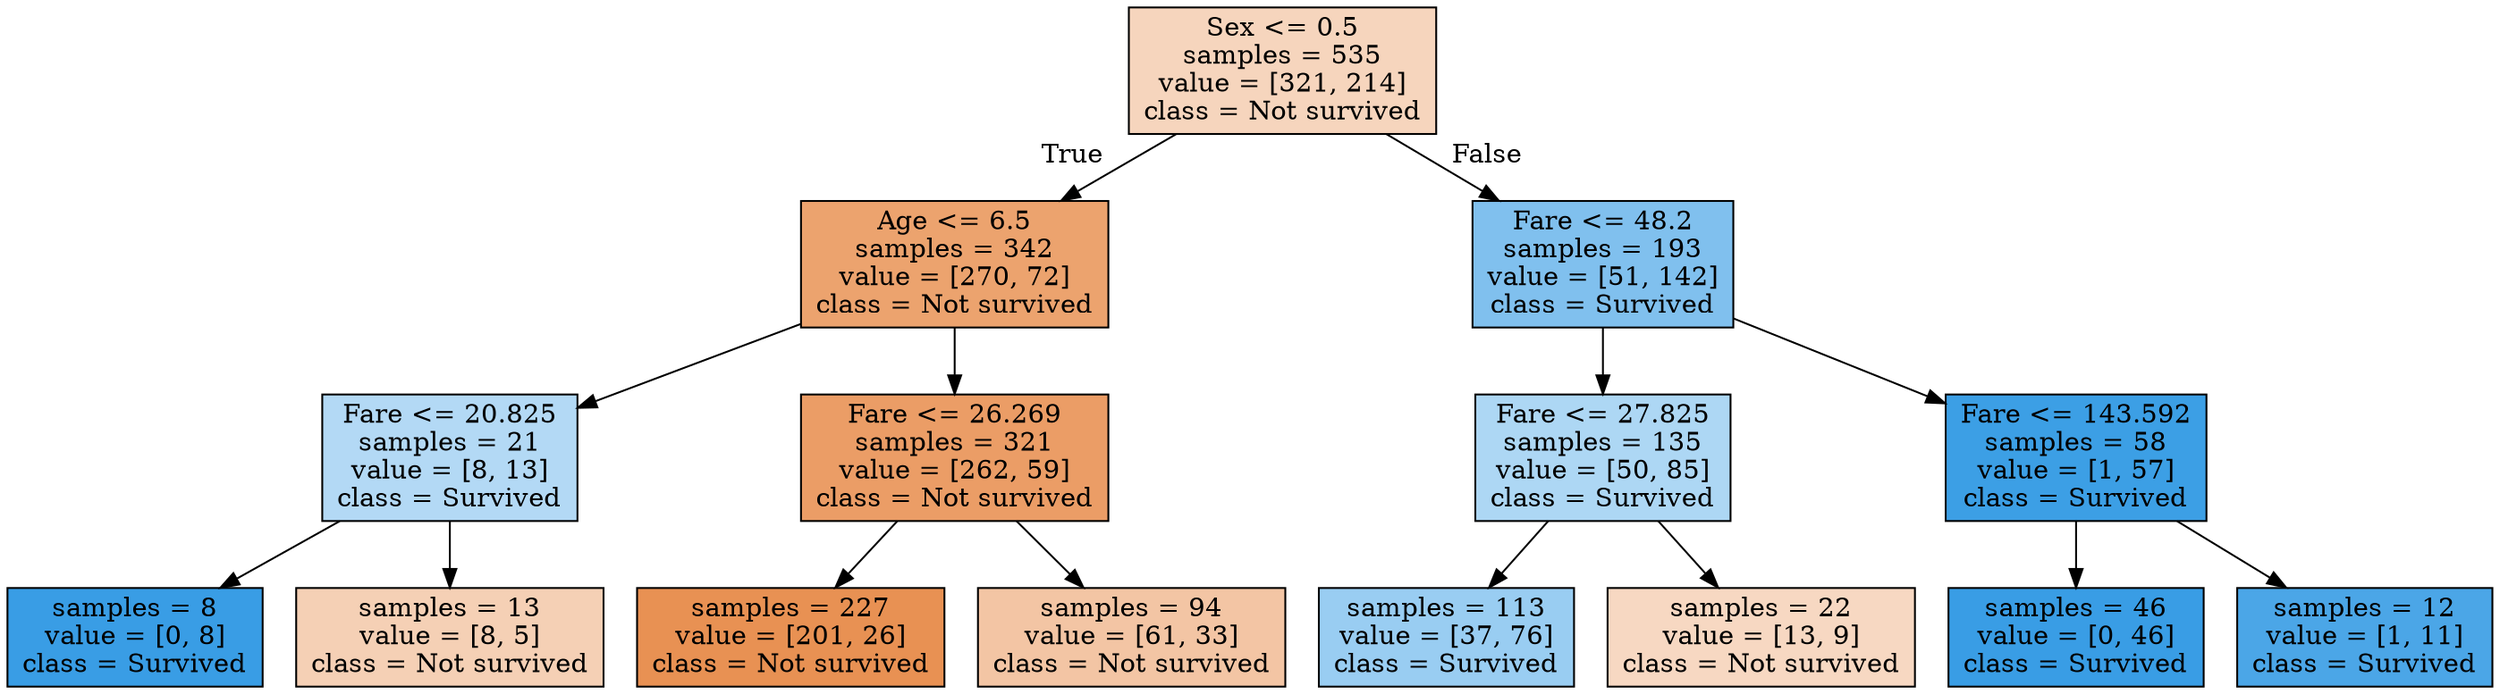 digraph Tree {
node [shape=box, style="filled", color="black"] ;
0 [label="Sex <= 0.5\nsamples = 535\nvalue = [321, 214]\nclass = Not survived", fillcolor="#f6d5bd"] ;
1 [label="Age <= 6.5\nsamples = 342\nvalue = [270, 72]\nclass = Not survived", fillcolor="#eca36e"] ;
0 -> 1 [labeldistance=2.5, labelangle=45, headlabel="True"] ;
2 [label="Fare <= 20.825\nsamples = 21\nvalue = [8, 13]\nclass = Survived", fillcolor="#b3d9f5"] ;
1 -> 2 ;
3 [label="samples = 8\nvalue = [0, 8]\nclass = Survived", fillcolor="#399de5"] ;
2 -> 3 ;
4 [label="samples = 13\nvalue = [8, 5]\nclass = Not survived", fillcolor="#f5d0b5"] ;
2 -> 4 ;
5 [label="Fare <= 26.269\nsamples = 321\nvalue = [262, 59]\nclass = Not survived", fillcolor="#eb9d66"] ;
1 -> 5 ;
6 [label="samples = 227\nvalue = [201, 26]\nclass = Not survived", fillcolor="#e89153"] ;
5 -> 6 ;
7 [label="samples = 94\nvalue = [61, 33]\nclass = Not survived", fillcolor="#f3c5a4"] ;
5 -> 7 ;
8 [label="Fare <= 48.2\nsamples = 193\nvalue = [51, 142]\nclass = Survived", fillcolor="#80c0ee"] ;
0 -> 8 [labeldistance=2.5, labelangle=-45, headlabel="False"] ;
9 [label="Fare <= 27.825\nsamples = 135\nvalue = [50, 85]\nclass = Survived", fillcolor="#add7f4"] ;
8 -> 9 ;
10 [label="samples = 113\nvalue = [37, 76]\nclass = Survived", fillcolor="#99cdf2"] ;
9 -> 10 ;
11 [label="samples = 22\nvalue = [13, 9]\nclass = Not survived", fillcolor="#f7d8c2"] ;
9 -> 11 ;
12 [label="Fare <= 143.592\nsamples = 58\nvalue = [1, 57]\nclass = Survived", fillcolor="#3c9fe5"] ;
8 -> 12 ;
13 [label="samples = 46\nvalue = [0, 46]\nclass = Survived", fillcolor="#399de5"] ;
12 -> 13 ;
14 [label="samples = 12\nvalue = [1, 11]\nclass = Survived", fillcolor="#4ba6e7"] ;
12 -> 14 ;
}